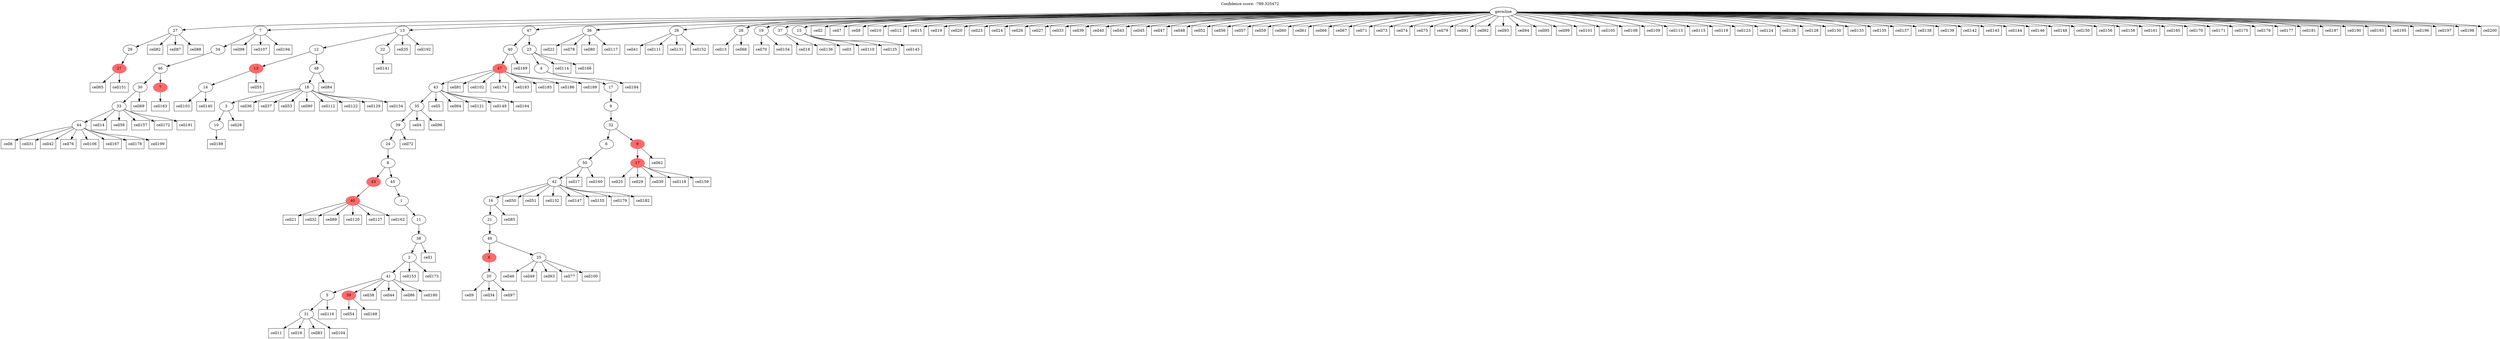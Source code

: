 digraph g {
	"57" -> "58";
	"58" [color=indianred1, style=filled, label="27"];
	"56" -> "57";
	"57" [label="29"];
	"49" -> "50";
	"50" [label="44"];
	"48" -> "49";
	"49" [label="33"];
	"47" -> "48";
	"48" [label="30"];
	"47" -> "51";
	"51" [color=indianred1, style=filled, label="7"];
	"46" -> "47";
	"47" [label="46"];
	"45" -> "46";
	"46" [label="34"];
	"43" -> "44";
	"44" [label="14"];
	"41" -> "42";
	"42" [label="10"];
	"40" -> "41";
	"41" [label="3"];
	"39" -> "40";
	"40" [label="18"];
	"38" -> "39";
	"39" [label="48"];
	"38" -> "43";
	"43" [color=indianred1, style=filled, label="13"];
	"36" -> "37";
	"37" [label="22"];
	"36" -> "38";
	"38" [label="12"];
	"34" -> "35";
	"35" [color=indianred1, style=filled, label="40"];
	"31" -> "32";
	"32" [label="31"];
	"30" -> "31";
	"31" [label="5"];
	"30" -> "33";
	"33" [color=indianred1, style=filled, label="39"];
	"29" -> "30";
	"30" [label="41"];
	"28" -> "29";
	"29" [label="2"];
	"27" -> "28";
	"28" [label="38"];
	"26" -> "27";
	"27" [label="11"];
	"25" -> "26";
	"26" [label="1"];
	"24" -> "25";
	"25" [label="45"];
	"24" -> "34";
	"34" [color=indianred1, style=filled, label="43"];
	"23" -> "24";
	"24" [label="8"];
	"22" -> "23";
	"23" [label="24"];
	"21" -> "22";
	"22" [label="39"];
	"20" -> "21";
	"21" [label="35"];
	"19" -> "20";
	"20" [label="43"];
	"18" -> "19";
	"19" [color=indianred1, style=filled, label="47"];
	"16" -> "17";
	"17" [label="20"];
	"14" -> "15";
	"15" [label="25"];
	"14" -> "16";
	"16" [color=indianred1, style=filled, label="6"];
	"13" -> "14";
	"14" [label="49"];
	"12" -> "13";
	"13" [label="21"];
	"11" -> "12";
	"12" [label="16"];
	"10" -> "11";
	"11" [label="42"];
	"9" -> "10";
	"10" [label="50"];
	"7" -> "8";
	"8" [color=indianred1, style=filled, label="17"];
	"6" -> "7";
	"7" [color=indianred1, style=filled, label="9"];
	"6" -> "9";
	"9" [label="6"];
	"5" -> "6";
	"6" [label="32"];
	"4" -> "5";
	"5" [label="9"];
	"3" -> "4";
	"4" [label="17"];
	"2" -> "3";
	"3" [label="4"];
	"1" -> "2";
	"2" [label="23"];
	"1" -> "18";
	"18" [label="40"];
	"0" -> "1";
	"1" [label="47"];
	"0" -> "36";
	"36" [label="13"];
	"0" -> "45";
	"45" [label="7"];
	"0" -> "52";
	"52" [label="36"];
	"0" -> "53";
	"53" [label="26"];
	"0" -> "54";
	"54" [label="28"];
	"0" -> "55";
	"55" [label="19"];
	"0" -> "56";
	"56" [label="27"];
	"0" -> "59";
	"59" [label="37"];
	"0" -> "60";
	"60" [label="15"];
	"0" [label="germline"];
	"28" -> "cell1";
	"cell1" [shape=box];
	"0" -> "cell2";
	"cell2" [shape=box];
	"60" -> "cell3";
	"cell3" [shape=box];
	"21" -> "cell4";
	"cell4" [shape=box];
	"20" -> "cell5";
	"cell5" [shape=box];
	"50" -> "cell6";
	"cell6" [shape=box];
	"0" -> "cell7";
	"cell7" [shape=box];
	"0" -> "cell8";
	"cell8" [shape=box];
	"17" -> "cell9";
	"cell9" [shape=box];
	"0" -> "cell10";
	"cell10" [shape=box];
	"32" -> "cell11";
	"cell11" [shape=box];
	"0" -> "cell12";
	"cell12" [shape=box];
	"54" -> "cell13";
	"cell13" [shape=box];
	"49" -> "cell14";
	"cell14" [shape=box];
	"0" -> "cell15";
	"cell15" [shape=box];
	"32" -> "cell16";
	"cell16" [shape=box];
	"10" -> "cell17";
	"cell17" [shape=box];
	"59" -> "cell18";
	"cell18" [shape=box];
	"0" -> "cell19";
	"cell19" [shape=box];
	"0" -> "cell20";
	"cell20" [shape=box];
	"35" -> "cell21";
	"cell21" [shape=box];
	"52" -> "cell22";
	"cell22" [shape=box];
	"0" -> "cell23";
	"cell23" [shape=box];
	"0" -> "cell24";
	"cell24" [shape=box];
	"8" -> "cell25";
	"cell25" [shape=box];
	"0" -> "cell26";
	"cell26" [shape=box];
	"0" -> "cell27";
	"cell27" [shape=box];
	"41" -> "cell28";
	"cell28" [shape=box];
	"8" -> "cell29";
	"cell29" [shape=box];
	"8" -> "cell30";
	"cell30" [shape=box];
	"50" -> "cell31";
	"cell31" [shape=box];
	"35" -> "cell32";
	"cell32" [shape=box];
	"0" -> "cell33";
	"cell33" [shape=box];
	"17" -> "cell34";
	"cell34" [shape=box];
	"36" -> "cell35";
	"cell35" [shape=box];
	"40" -> "cell36";
	"cell36" [shape=box];
	"40" -> "cell37";
	"cell37" [shape=box];
	"30" -> "cell38";
	"cell38" [shape=box];
	"0" -> "cell39";
	"cell39" [shape=box];
	"0" -> "cell40";
	"cell40" [shape=box];
	"53" -> "cell41";
	"cell41" [shape=box];
	"50" -> "cell42";
	"cell42" [shape=box];
	"0" -> "cell43";
	"cell43" [shape=box];
	"30" -> "cell44";
	"cell44" [shape=box];
	"0" -> "cell45";
	"cell45" [shape=box];
	"15" -> "cell46";
	"cell46" [shape=box];
	"0" -> "cell47";
	"cell47" [shape=box];
	"0" -> "cell48";
	"cell48" [shape=box];
	"15" -> "cell49";
	"cell49" [shape=box];
	"11" -> "cell50";
	"cell50" [shape=box];
	"11" -> "cell51";
	"cell51" [shape=box];
	"0" -> "cell52";
	"cell52" [shape=box];
	"40" -> "cell53";
	"cell53" [shape=box];
	"33" -> "cell54";
	"cell54" [shape=box];
	"43" -> "cell55";
	"cell55" [shape=box];
	"0" -> "cell56";
	"cell56" [shape=box];
	"0" -> "cell57";
	"cell57" [shape=box];
	"49" -> "cell58";
	"cell58" [shape=box];
	"0" -> "cell59";
	"cell59" [shape=box];
	"0" -> "cell60";
	"cell60" [shape=box];
	"0" -> "cell61";
	"cell61" [shape=box];
	"7" -> "cell62";
	"cell62" [shape=box];
	"15" -> "cell63";
	"cell63" [shape=box];
	"20" -> "cell64";
	"cell64" [shape=box];
	"58" -> "cell65";
	"cell65" [shape=box];
	"0" -> "cell66";
	"cell66" [shape=box];
	"0" -> "cell67";
	"cell67" [shape=box];
	"54" -> "cell68";
	"cell68" [shape=box];
	"48" -> "cell69";
	"cell69" [shape=box];
	"55" -> "cell70";
	"cell70" [shape=box];
	"0" -> "cell71";
	"cell71" [shape=box];
	"22" -> "cell72";
	"cell72" [shape=box];
	"0" -> "cell73";
	"cell73" [shape=box];
	"0" -> "cell74";
	"cell74" [shape=box];
	"0" -> "cell75";
	"cell75" [shape=box];
	"50" -> "cell76";
	"cell76" [shape=box];
	"15" -> "cell77";
	"cell77" [shape=box];
	"52" -> "cell78";
	"cell78" [shape=box];
	"0" -> "cell79";
	"cell79" [shape=box];
	"52" -> "cell80";
	"cell80" [shape=box];
	"19" -> "cell81";
	"cell81" [shape=box];
	"56" -> "cell82";
	"cell82" [shape=box];
	"32" -> "cell83";
	"cell83" [shape=box];
	"39" -> "cell84";
	"cell84" [shape=box];
	"12" -> "cell85";
	"cell85" [shape=box];
	"30" -> "cell86";
	"cell86" [shape=box];
	"56" -> "cell87";
	"cell87" [shape=box];
	"56" -> "cell88";
	"cell88" [shape=box];
	"35" -> "cell89";
	"cell89" [shape=box];
	"40" -> "cell90";
	"cell90" [shape=box];
	"0" -> "cell91";
	"cell91" [shape=box];
	"0" -> "cell92";
	"cell92" [shape=box];
	"0" -> "cell93";
	"cell93" [shape=box];
	"0" -> "cell94";
	"cell94" [shape=box];
	"0" -> "cell95";
	"cell95" [shape=box];
	"21" -> "cell96";
	"cell96" [shape=box];
	"17" -> "cell97";
	"cell97" [shape=box];
	"45" -> "cell98";
	"cell98" [shape=box];
	"0" -> "cell99";
	"cell99" [shape=box];
	"15" -> "cell100";
	"cell100" [shape=box];
	"0" -> "cell101";
	"cell101" [shape=box];
	"19" -> "cell102";
	"cell102" [shape=box];
	"44" -> "cell103";
	"cell103" [shape=box];
	"32" -> "cell104";
	"cell104" [shape=box];
	"0" -> "cell105";
	"cell105" [shape=box];
	"50" -> "cell106";
	"cell106" [shape=box];
	"45" -> "cell107";
	"cell107" [shape=box];
	"0" -> "cell108";
	"cell108" [shape=box];
	"0" -> "cell109";
	"cell109" [shape=box];
	"60" -> "cell110";
	"cell110" [shape=box];
	"53" -> "cell111";
	"cell111" [shape=box];
	"40" -> "cell112";
	"cell112" [shape=box];
	"0" -> "cell113";
	"cell113" [shape=box];
	"2" -> "cell114";
	"cell114" [shape=box];
	"0" -> "cell115";
	"cell115" [shape=box];
	"31" -> "cell116";
	"cell116" [shape=box];
	"52" -> "cell117";
	"cell117" [shape=box];
	"8" -> "cell118";
	"cell118" [shape=box];
	"0" -> "cell119";
	"cell119" [shape=box];
	"35" -> "cell120";
	"cell120" [shape=box];
	"20" -> "cell121";
	"cell121" [shape=box];
	"40" -> "cell122";
	"cell122" [shape=box];
	"0" -> "cell123";
	"cell123" [shape=box];
	"0" -> "cell124";
	"cell124" [shape=box];
	"60" -> "cell125";
	"cell125" [shape=box];
	"0" -> "cell126";
	"cell126" [shape=box];
	"35" -> "cell127";
	"cell127" [shape=box];
	"0" -> "cell128";
	"cell128" [shape=box];
	"40" -> "cell129";
	"cell129" [shape=box];
	"0" -> "cell130";
	"cell130" [shape=box];
	"53" -> "cell131";
	"cell131" [shape=box];
	"11" -> "cell132";
	"cell132" [shape=box];
	"0" -> "cell133";
	"cell133" [shape=box];
	"40" -> "cell134";
	"cell134" [shape=box];
	"0" -> "cell135";
	"cell135" [shape=box];
	"59" -> "cell136";
	"cell136" [shape=box];
	"0" -> "cell137";
	"cell137" [shape=box];
	"0" -> "cell138";
	"cell138" [shape=box];
	"0" -> "cell139";
	"cell139" [shape=box];
	"44" -> "cell140";
	"cell140" [shape=box];
	"37" -> "cell141";
	"cell141" [shape=box];
	"0" -> "cell142";
	"cell142" [shape=box];
	"0" -> "cell143";
	"cell143" [shape=box];
	"0" -> "cell144";
	"cell144" [shape=box];
	"60" -> "cell145";
	"cell145" [shape=box];
	"0" -> "cell146";
	"cell146" [shape=box];
	"11" -> "cell147";
	"cell147" [shape=box];
	"0" -> "cell148";
	"cell148" [shape=box];
	"20" -> "cell149";
	"cell149" [shape=box];
	"0" -> "cell150";
	"cell150" [shape=box];
	"58" -> "cell151";
	"cell151" [shape=box];
	"53" -> "cell152";
	"cell152" [shape=box];
	"29" -> "cell153";
	"cell153" [shape=box];
	"55" -> "cell154";
	"cell154" [shape=box];
	"11" -> "cell155";
	"cell155" [shape=box];
	"0" -> "cell156";
	"cell156" [shape=box];
	"49" -> "cell157";
	"cell157" [shape=box];
	"0" -> "cell158";
	"cell158" [shape=box];
	"8" -> "cell159";
	"cell159" [shape=box];
	"10" -> "cell160";
	"cell160" [shape=box];
	"0" -> "cell161";
	"cell161" [shape=box];
	"35" -> "cell162";
	"cell162" [shape=box];
	"51" -> "cell163";
	"cell163" [shape=box];
	"20" -> "cell164";
	"cell164" [shape=box];
	"0" -> "cell165";
	"cell165" [shape=box];
	"2" -> "cell166";
	"cell166" [shape=box];
	"50" -> "cell167";
	"cell167" [shape=box];
	"33" -> "cell168";
	"cell168" [shape=box];
	"18" -> "cell169";
	"cell169" [shape=box];
	"0" -> "cell170";
	"cell170" [shape=box];
	"0" -> "cell171";
	"cell171" [shape=box];
	"49" -> "cell172";
	"cell172" [shape=box];
	"29" -> "cell173";
	"cell173" [shape=box];
	"19" -> "cell174";
	"cell174" [shape=box];
	"0" -> "cell175";
	"cell175" [shape=box];
	"0" -> "cell176";
	"cell176" [shape=box];
	"0" -> "cell177";
	"cell177" [shape=box];
	"50" -> "cell178";
	"cell178" [shape=box];
	"11" -> "cell179";
	"cell179" [shape=box];
	"30" -> "cell180";
	"cell180" [shape=box];
	"0" -> "cell181";
	"cell181" [shape=box];
	"11" -> "cell182";
	"cell182" [shape=box];
	"19" -> "cell183";
	"cell183" [shape=box];
	"3" -> "cell184";
	"cell184" [shape=box];
	"19" -> "cell185";
	"cell185" [shape=box];
	"19" -> "cell186";
	"cell186" [shape=box];
	"0" -> "cell187";
	"cell187" [shape=box];
	"42" -> "cell188";
	"cell188" [shape=box];
	"19" -> "cell189";
	"cell189" [shape=box];
	"0" -> "cell190";
	"cell190" [shape=box];
	"49" -> "cell191";
	"cell191" [shape=box];
	"36" -> "cell192";
	"cell192" [shape=box];
	"0" -> "cell193";
	"cell193" [shape=box];
	"45" -> "cell194";
	"cell194" [shape=box];
	"0" -> "cell195";
	"cell195" [shape=box];
	"0" -> "cell196";
	"cell196" [shape=box];
	"0" -> "cell197";
	"cell197" [shape=box];
	"0" -> "cell198";
	"cell198" [shape=box];
	"50" -> "cell199";
	"cell199" [shape=box];
	"0" -> "cell200";
	"cell200" [shape=box];
	labelloc="t";
	label="Confidence score: -789.325472";
}
